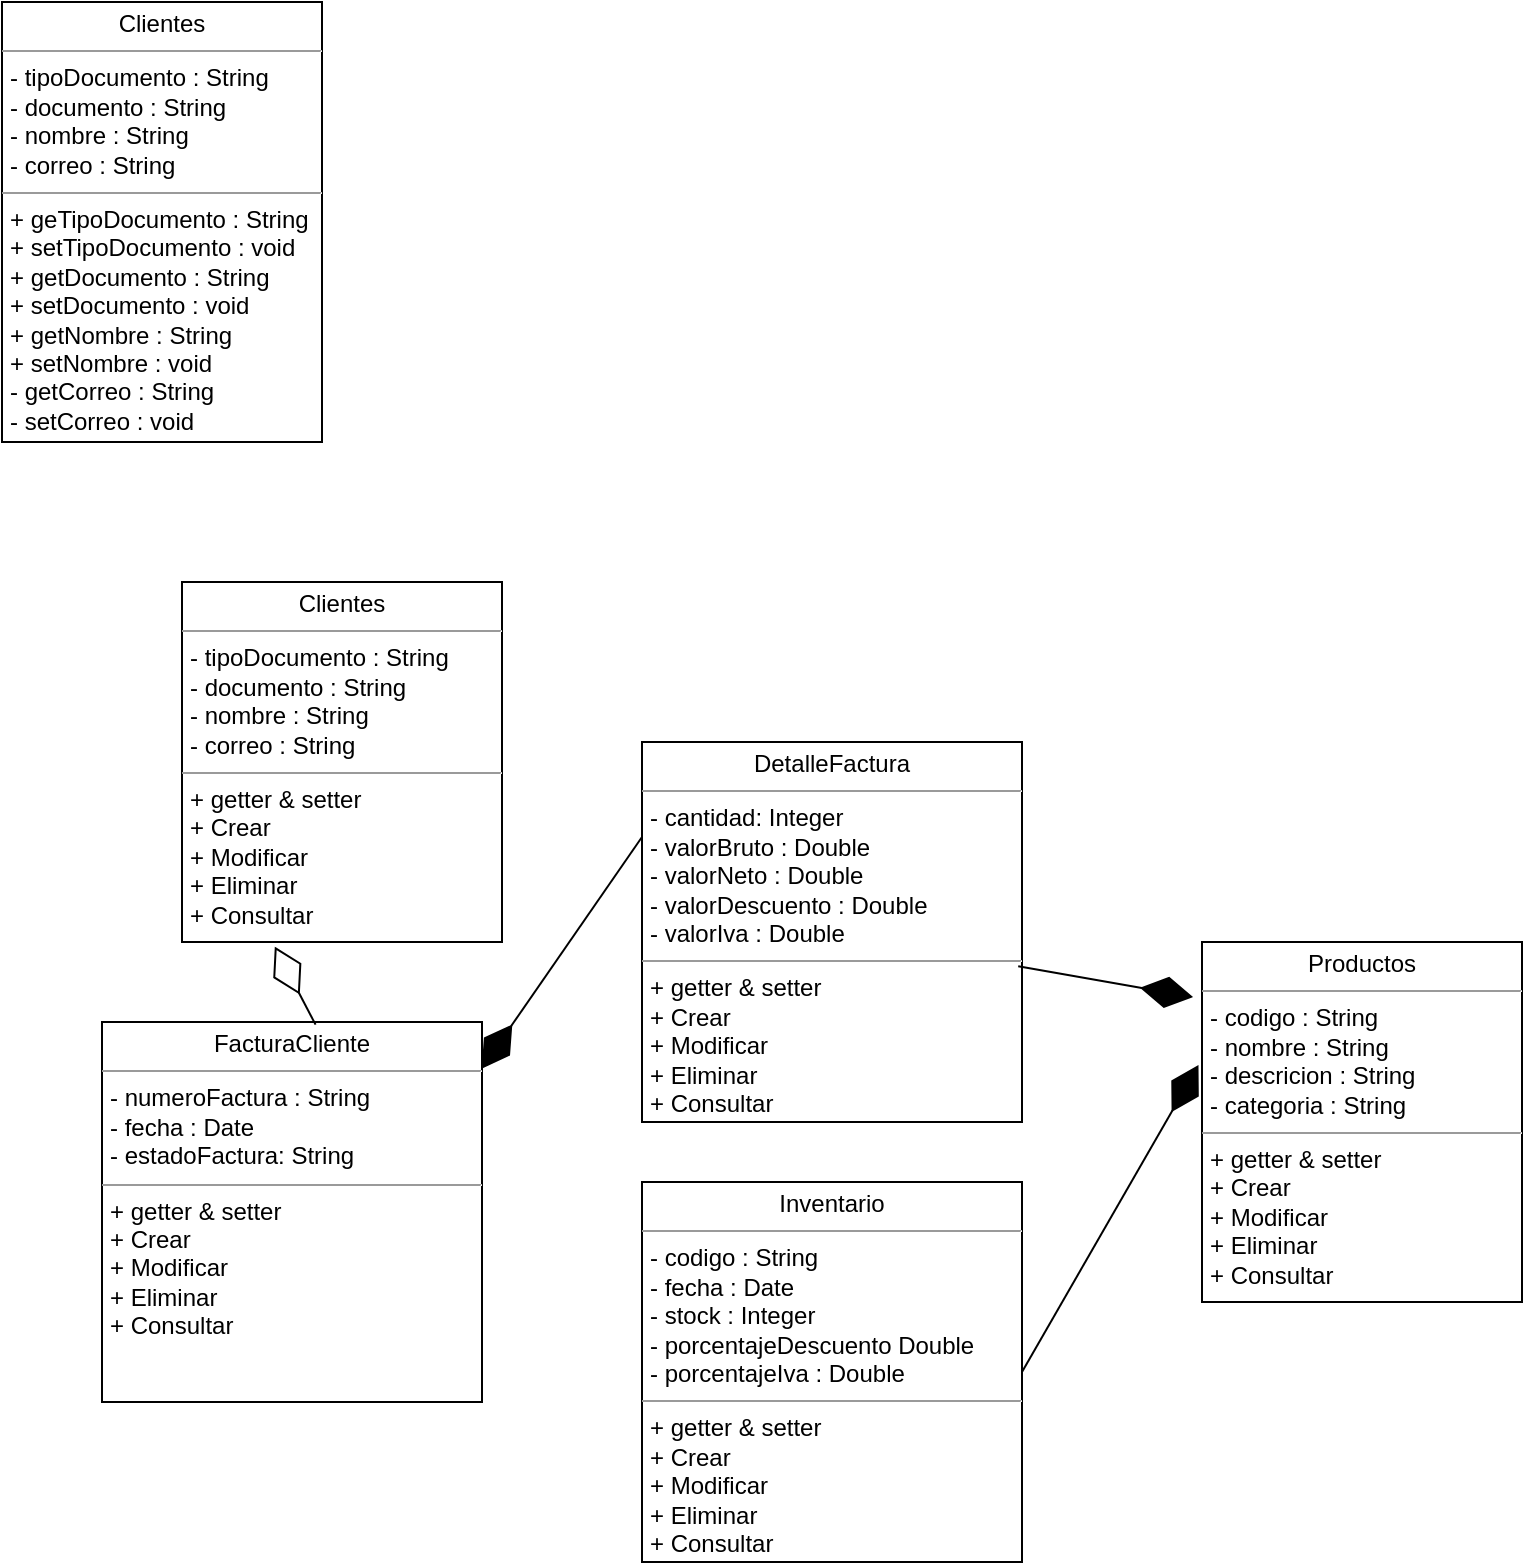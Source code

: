 <mxfile version="21.7.5" type="github">
  <diagram name="Página-1" id="beQriDPLVc3ucewHE8b_">
    <mxGraphModel dx="926" dy="514" grid="1" gridSize="10" guides="1" tooltips="1" connect="1" arrows="1" fold="1" page="1" pageScale="1" pageWidth="827" pageHeight="1169" math="0" shadow="0">
      <root>
        <mxCell id="0" />
        <mxCell id="1" parent="0" />
        <mxCell id="bGpXx3aVkTVfgoU7m1wD-2" value="&lt;p style=&quot;margin:0px;margin-top:4px;text-align:center;&quot;&gt;Clientes&lt;br&gt;&lt;/p&gt;&lt;hr size=&quot;1&quot;&gt;&lt;p style=&quot;margin:0px;margin-left:4px;&quot;&gt;- tipoDocumento : String&lt;/p&gt;&lt;p style=&quot;margin:0px;margin-left:4px;&quot;&gt;- documento : String&lt;/p&gt;&lt;p style=&quot;margin:0px;margin-left:4px;&quot;&gt;- nombre : String&lt;/p&gt;&lt;p style=&quot;margin:0px;margin-left:4px;&quot;&gt;- correo : String&lt;/p&gt;&lt;hr size=&quot;1&quot;&gt;&lt;p style=&quot;border-color: var(--border-color); margin: 0px 0px 0px 4px;&quot;&gt;+ geTipoDocumento : String&lt;/p&gt;&lt;p style=&quot;border-color: var(--border-color); margin: 0px 0px 0px 4px;&quot;&gt;+ setTipoDocumento : void&lt;br&gt;&lt;/p&gt;&lt;p style=&quot;border-color: var(--border-color); margin: 0px 0px 0px 4px;&quot;&gt;+ getDocumento : String&lt;/p&gt;&lt;p style=&quot;border-color: var(--border-color); margin: 0px 0px 0px 4px;&quot;&gt;+ setDocumento : void&lt;br&gt;&lt;/p&gt;&lt;p style=&quot;border-color: var(--border-color); margin: 0px 0px 0px 4px;&quot;&gt;+ getNombre : String&lt;/p&gt;&lt;p style=&quot;border-color: var(--border-color); margin: 0px 0px 0px 4px;&quot;&gt;+ setNombre : void&lt;br&gt;&lt;/p&gt;&lt;p style=&quot;border-color: var(--border-color); margin: 0px 0px 0px 4px;&quot;&gt;- getCorreo : String&lt;/p&gt;&lt;p style=&quot;border-color: var(--border-color); margin: 0px 0px 0px 4px;&quot;&gt;- setCorreo : void&lt;br&gt;&lt;/p&gt;" style="verticalAlign=top;align=left;overflow=fill;fontSize=12;fontFamily=Helvetica;html=1;whiteSpace=wrap;" vertex="1" parent="1">
          <mxGeometry x="10" y="10" width="160" height="220" as="geometry" />
        </mxCell>
        <mxCell id="bGpXx3aVkTVfgoU7m1wD-3" value="&lt;p style=&quot;margin:0px;margin-top:4px;text-align:center;&quot;&gt;Clientes&lt;br&gt;&lt;/p&gt;&lt;hr size=&quot;1&quot;&gt;&lt;p style=&quot;margin:0px;margin-left:4px;&quot;&gt;- tipoDocumento : String&lt;/p&gt;&lt;p style=&quot;margin:0px;margin-left:4px;&quot;&gt;- documento : String&lt;/p&gt;&lt;p style=&quot;margin:0px;margin-left:4px;&quot;&gt;- nombre : String&lt;/p&gt;&lt;p style=&quot;margin:0px;margin-left:4px;&quot;&gt;- correo : String&lt;/p&gt;&lt;hr size=&quot;1&quot;&gt;&lt;p style=&quot;border-color: var(--border-color); margin: 0px 0px 0px 4px;&quot;&gt;+ getter &amp;amp; setter&lt;/p&gt;&lt;p style=&quot;border-color: var(--border-color); margin: 0px 0px 0px 4px;&quot;&gt;+ Crear&lt;/p&gt;&lt;p style=&quot;border-color: var(--border-color); margin: 0px 0px 0px 4px;&quot;&gt;+ Modificar&lt;/p&gt;&lt;p style=&quot;border-color: var(--border-color); margin: 0px 0px 0px 4px;&quot;&gt;+ Eliminar&lt;/p&gt;&lt;p style=&quot;border-color: var(--border-color); margin: 0px 0px 0px 4px;&quot;&gt;+ Consultar&lt;/p&gt;" style="verticalAlign=top;align=left;overflow=fill;fontSize=12;fontFamily=Helvetica;html=1;whiteSpace=wrap;" vertex="1" parent="1">
          <mxGeometry x="100" y="300" width="160" height="180" as="geometry" />
        </mxCell>
        <mxCell id="bGpXx3aVkTVfgoU7m1wD-4" value="&lt;p style=&quot;margin:0px;margin-top:4px;text-align:center;&quot;&gt;Productos&lt;br&gt;&lt;/p&gt;&lt;hr size=&quot;1&quot;&gt;&lt;p style=&quot;margin:0px;margin-left:4px;&quot;&gt;- codigo : String&lt;/p&gt;&lt;p style=&quot;margin:0px;margin-left:4px;&quot;&gt;- nombre : String&lt;/p&gt;&lt;p style=&quot;margin:0px;margin-left:4px;&quot;&gt;- descricion : String&lt;/p&gt;&lt;p style=&quot;margin:0px;margin-left:4px;&quot;&gt;- categoria : String&lt;/p&gt;&lt;hr size=&quot;1&quot;&gt;&lt;p style=&quot;border-color: var(--border-color); margin: 0px 0px 0px 4px;&quot;&gt;+ getter &amp;amp; setter&lt;/p&gt;&lt;p style=&quot;border-color: var(--border-color); margin: 0px 0px 0px 4px;&quot;&gt;+ Crear&lt;/p&gt;&lt;p style=&quot;border-color: var(--border-color); margin: 0px 0px 0px 4px;&quot;&gt;+ Modificar&lt;/p&gt;&lt;p style=&quot;border-color: var(--border-color); margin: 0px 0px 0px 4px;&quot;&gt;+ Eliminar&lt;/p&gt;&lt;p style=&quot;border-color: var(--border-color); margin: 0px 0px 0px 4px;&quot;&gt;+ Consultar&lt;/p&gt;" style="verticalAlign=top;align=left;overflow=fill;fontSize=12;fontFamily=Helvetica;html=1;whiteSpace=wrap;" vertex="1" parent="1">
          <mxGeometry x="610" y="480" width="160" height="180" as="geometry" />
        </mxCell>
        <mxCell id="bGpXx3aVkTVfgoU7m1wD-5" value="&lt;p style=&quot;margin:0px;margin-top:4px;text-align:center;&quot;&gt;Inventario&lt;br&gt;&lt;/p&gt;&lt;hr size=&quot;1&quot;&gt;&lt;p style=&quot;margin:0px;margin-left:4px;&quot;&gt;- codigo : String&lt;/p&gt;&lt;p style=&quot;margin:0px;margin-left:4px;&quot;&gt;- fecha : Date&lt;/p&gt;&lt;p style=&quot;margin:0px;margin-left:4px;&quot;&gt;- stock : Integer&lt;/p&gt;&lt;p style=&quot;margin:0px;margin-left:4px;&quot;&gt;- porcentajeDescuento Double&lt;/p&gt;&lt;p style=&quot;margin:0px;margin-left:4px;&quot;&gt;- porcentajeIva : Double&lt;/p&gt;&lt;hr size=&quot;1&quot;&gt;&lt;p style=&quot;border-color: var(--border-color); margin: 0px 0px 0px 4px;&quot;&gt;+ getter &amp;amp; setter&lt;/p&gt;&lt;p style=&quot;border-color: var(--border-color); margin: 0px 0px 0px 4px;&quot;&gt;+ Crear&lt;/p&gt;&lt;p style=&quot;border-color: var(--border-color); margin: 0px 0px 0px 4px;&quot;&gt;+ Modificar&lt;/p&gt;&lt;p style=&quot;border-color: var(--border-color); margin: 0px 0px 0px 4px;&quot;&gt;+ Eliminar&lt;/p&gt;&lt;p style=&quot;border-color: var(--border-color); margin: 0px 0px 0px 4px;&quot;&gt;+ Consultar&lt;/p&gt;" style="verticalAlign=top;align=left;overflow=fill;fontSize=12;fontFamily=Helvetica;html=1;whiteSpace=wrap;" vertex="1" parent="1">
          <mxGeometry x="330" y="600" width="190" height="190" as="geometry" />
        </mxCell>
        <mxCell id="bGpXx3aVkTVfgoU7m1wD-6" value="" style="endArrow=diamondThin;endFill=1;endSize=24;html=1;rounded=0;exitX=1;exitY=0.5;exitDx=0;exitDy=0;entryX=-0.011;entryY=0.342;entryDx=0;entryDy=0;entryPerimeter=0;" edge="1" parent="1" source="bGpXx3aVkTVfgoU7m1wD-5" target="bGpXx3aVkTVfgoU7m1wD-4">
          <mxGeometry width="160" relative="1" as="geometry">
            <mxPoint x="180" y="540" as="sourcePoint" />
            <mxPoint x="340" y="540" as="targetPoint" />
          </mxGeometry>
        </mxCell>
        <mxCell id="bGpXx3aVkTVfgoU7m1wD-7" value="&lt;p style=&quot;margin:0px;margin-top:4px;text-align:center;&quot;&gt;FacturaCliente&lt;br&gt;&lt;/p&gt;&lt;hr size=&quot;1&quot;&gt;&lt;p style=&quot;margin:0px;margin-left:4px;&quot;&gt;- numeroFactura : String&lt;/p&gt;&lt;p style=&quot;margin:0px;margin-left:4px;&quot;&gt;- fecha : Date&lt;/p&gt;&lt;p style=&quot;margin:0px;margin-left:4px;&quot;&gt;- estadoFactura: String&lt;/p&gt;&lt;hr size=&quot;1&quot;&gt;&lt;p style=&quot;border-color: var(--border-color); margin: 0px 0px 0px 4px;&quot;&gt;+ getter &amp;amp; setter&lt;/p&gt;&lt;p style=&quot;border-color: var(--border-color); margin: 0px 0px 0px 4px;&quot;&gt;+ Crear&lt;/p&gt;&lt;p style=&quot;border-color: var(--border-color); margin: 0px 0px 0px 4px;&quot;&gt;+ Modificar&lt;/p&gt;&lt;p style=&quot;border-color: var(--border-color); margin: 0px 0px 0px 4px;&quot;&gt;+ Eliminar&lt;/p&gt;&lt;p style=&quot;border-color: var(--border-color); margin: 0px 0px 0px 4px;&quot;&gt;+ Consultar&lt;/p&gt;" style="verticalAlign=top;align=left;overflow=fill;fontSize=12;fontFamily=Helvetica;html=1;whiteSpace=wrap;" vertex="1" parent="1">
          <mxGeometry x="60" y="520" width="190" height="190" as="geometry" />
        </mxCell>
        <mxCell id="bGpXx3aVkTVfgoU7m1wD-8" value="" style="endArrow=diamondThin;endFill=0;endSize=24;html=1;rounded=0;exitX=0.562;exitY=0.007;exitDx=0;exitDy=0;exitPerimeter=0;entryX=0.29;entryY=1.013;entryDx=0;entryDy=0;entryPerimeter=0;" edge="1" parent="1" source="bGpXx3aVkTVfgoU7m1wD-7" target="bGpXx3aVkTVfgoU7m1wD-3">
          <mxGeometry width="160" relative="1" as="geometry">
            <mxPoint x="180" y="790" as="sourcePoint" />
            <mxPoint x="140" y="560" as="targetPoint" />
          </mxGeometry>
        </mxCell>
        <mxCell id="bGpXx3aVkTVfgoU7m1wD-9" value="&lt;p style=&quot;margin:0px;margin-top:4px;text-align:center;&quot;&gt;DetalleFactura&lt;br&gt;&lt;/p&gt;&lt;hr size=&quot;1&quot;&gt;&lt;p style=&quot;margin:0px;margin-left:4px;&quot;&gt;- cantidad: Integer&lt;/p&gt;&lt;p style=&quot;margin:0px;margin-left:4px;&quot;&gt;- valorBruto : Double&lt;/p&gt;&lt;p style=&quot;margin:0px;margin-left:4px;&quot;&gt;- valorNeto : Double&lt;br&gt;&lt;/p&gt;&lt;p style=&quot;margin:0px;margin-left:4px;&quot;&gt;- valorDescuento : Double&lt;br&gt;&lt;/p&gt;&lt;p style=&quot;margin:0px;margin-left:4px;&quot;&gt;- valorIva : Double&lt;/p&gt;&lt;hr size=&quot;1&quot;&gt;&lt;p style=&quot;border-color: var(--border-color); margin: 0px 0px 0px 4px;&quot;&gt;+ getter &amp;amp; setter&lt;/p&gt;&lt;p style=&quot;border-color: var(--border-color); margin: 0px 0px 0px 4px;&quot;&gt;+ Crear&lt;/p&gt;&lt;p style=&quot;border-color: var(--border-color); margin: 0px 0px 0px 4px;&quot;&gt;+ Modificar&lt;/p&gt;&lt;p style=&quot;border-color: var(--border-color); margin: 0px 0px 0px 4px;&quot;&gt;+ Eliminar&lt;/p&gt;&lt;p style=&quot;border-color: var(--border-color); margin: 0px 0px 0px 4px;&quot;&gt;+ Consultar&lt;/p&gt;" style="verticalAlign=top;align=left;overflow=fill;fontSize=12;fontFamily=Helvetica;html=1;whiteSpace=wrap;" vertex="1" parent="1">
          <mxGeometry x="330" y="380" width="190" height="190" as="geometry" />
        </mxCell>
        <mxCell id="bGpXx3aVkTVfgoU7m1wD-10" value="" style="endArrow=diamondThin;endFill=1;endSize=24;html=1;rounded=0;entryX=0.999;entryY=0.123;entryDx=0;entryDy=0;exitX=0;exitY=0.25;exitDx=0;exitDy=0;entryPerimeter=0;" edge="1" parent="1" source="bGpXx3aVkTVfgoU7m1wD-9" target="bGpXx3aVkTVfgoU7m1wD-7">
          <mxGeometry width="160" relative="1" as="geometry">
            <mxPoint x="170" y="800" as="sourcePoint" />
            <mxPoint x="330" y="800" as="targetPoint" />
          </mxGeometry>
        </mxCell>
        <mxCell id="bGpXx3aVkTVfgoU7m1wD-11" value="" style="endArrow=diamondThin;endFill=1;endSize=24;html=1;rounded=0;entryX=-0.028;entryY=0.153;entryDx=0;entryDy=0;exitX=0.99;exitY=0.59;exitDx=0;exitDy=0;entryPerimeter=0;exitPerimeter=0;" edge="1" parent="1" source="bGpXx3aVkTVfgoU7m1wD-9" target="bGpXx3aVkTVfgoU7m1wD-4">
          <mxGeometry width="160" relative="1" as="geometry">
            <mxPoint x="494" y="745" as="sourcePoint" />
            <mxPoint x="414" y="700" as="targetPoint" />
          </mxGeometry>
        </mxCell>
      </root>
    </mxGraphModel>
  </diagram>
</mxfile>
